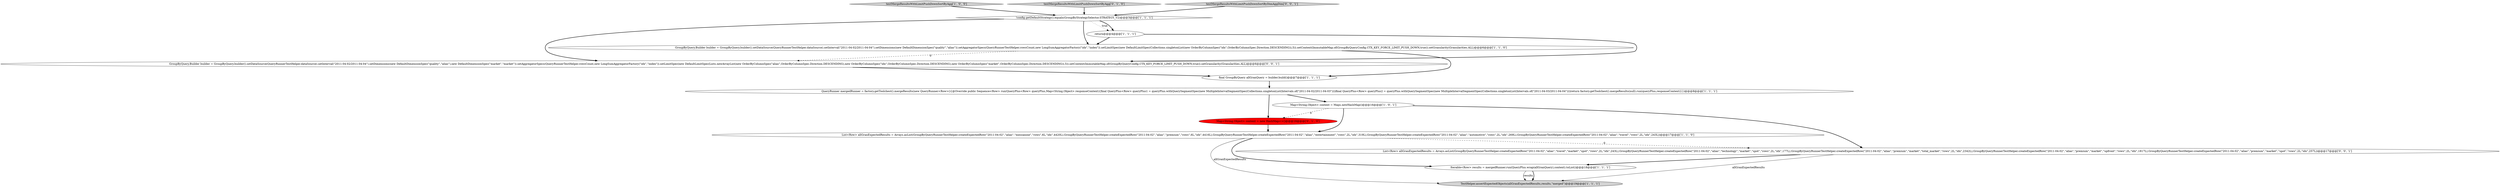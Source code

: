 digraph {
3 [style = filled, label = "GroupByQuery.Builder builder = GroupByQuery.builder().setDataSource(QueryRunnerTestHelper.dataSource).setInterval(\"2011-04-02/2011-04-04\").setDimensions(new DefaultDimensionSpec(\"quality\",\"alias\")).setAggregatorSpecs(QueryRunnerTestHelper.rowsCount,new LongSumAggregatorFactory(\"idx\",\"index\")).setLimitSpec(new DefaultLimitSpec(Collections.singletonList(new OrderByColumnSpec(\"idx\",OrderByColumnSpec.Direction.DESCENDING)),5)).setContext(ImmutableMap.of(GroupByQueryConfig.CTX_KEY_FORCE_LIMIT_PUSH_DOWN,true)).setGranularity(Granularities.ALL)@@@6@@@['1', '1', '0']", fillcolor = white, shape = ellipse image = "AAA0AAABBB1BBB"];
13 [style = filled, label = "GroupByQuery.Builder builder = GroupByQuery.builder().setDataSource(QueryRunnerTestHelper.dataSource).setInterval(\"2011-04-02/2011-04-04\").setDimensions(new DefaultDimensionSpec(\"quality\",\"alias\"),new DefaultDimensionSpec(\"market\",\"market\")).setAggregatorSpecs(QueryRunnerTestHelper.rowsCount,new LongSumAggregatorFactory(\"idx\",\"index\")).setLimitSpec(new DefaultLimitSpec(Lists.newArrayList(new OrderByColumnSpec(\"alias\",OrderByColumnSpec.Direction.DESCENDING),new OrderByColumnSpec(\"idx\",OrderByColumnSpec.Direction.DESCENDING),new OrderByColumnSpec(\"market\",OrderByColumnSpec.Direction.DESCENDING)),5)).setContext(ImmutableMap.of(GroupByQueryConfig.CTX_KEY_FORCE_LIMIT_PUSH_DOWN,true)).setGranularity(Granularities.ALL)@@@6@@@['0', '0', '1']", fillcolor = white, shape = ellipse image = "AAA0AAABBB3BBB"];
2 [style = filled, label = "Iterable<Row> results = mergedRunner.run(QueryPlus.wrap(allGranQuery),context).toList()@@@18@@@['1', '1', '1']", fillcolor = white, shape = ellipse image = "AAA0AAABBB1BBB"];
5 [style = filled, label = "return@@@4@@@['1', '1', '1']", fillcolor = white, shape = ellipse image = "AAA0AAABBB1BBB"];
7 [style = filled, label = "testMergeResultsWithLimitPushDownSortByAgg['1', '0', '0']", fillcolor = lightgray, shape = diamond image = "AAA0AAABBB1BBB"];
10 [style = filled, label = "testMergeResultsWithLimitPushDownSortByAgg['0', '1', '0']", fillcolor = lightgray, shape = diamond image = "AAA0AAABBB2BBB"];
9 [style = filled, label = "List<Row> allGranExpectedResults = Arrays.asList(GroupByQueryRunnerTestHelper.createExpectedRow(\"2011-04-02\",\"alias\",\"mezzanine\",\"rows\",6L,\"idx\",4420L),GroupByQueryRunnerTestHelper.createExpectedRow(\"2011-04-02\",\"alias\",\"premium\",\"rows\",6L,\"idx\",4416L),GroupByQueryRunnerTestHelper.createExpectedRow(\"2011-04-02\",\"alias\",\"entertainment\",\"rows\",2L,\"idx\",319L),GroupByQueryRunnerTestHelper.createExpectedRow(\"2011-04-02\",\"alias\",\"automotive\",\"rows\",2L,\"idx\",269L),GroupByQueryRunnerTestHelper.createExpectedRow(\"2011-04-02\",\"alias\",\"travel\",\"rows\",2L,\"idx\",243L))@@@17@@@['1', '1', '0']", fillcolor = white, shape = ellipse image = "AAA0AAABBB1BBB"];
14 [style = filled, label = "List<Row> allGranExpectedResults = Arrays.asList(GroupByQueryRunnerTestHelper.createExpectedRow(\"2011-04-02\",\"alias\",\"travel\",\"market\",\"spot\",\"rows\",2L,\"idx\",243L),GroupByQueryRunnerTestHelper.createExpectedRow(\"2011-04-02\",\"alias\",\"technology\",\"market\",\"spot\",\"rows\",2L,\"idx\",177L),GroupByQueryRunnerTestHelper.createExpectedRow(\"2011-04-02\",\"alias\",\"premium\",\"market\",\"total_market\",\"rows\",2L,\"idx\",2342L),GroupByQueryRunnerTestHelper.createExpectedRow(\"2011-04-02\",\"alias\",\"premium\",\"market\",\"upfront\",\"rows\",2L,\"idx\",1817L),GroupByQueryRunnerTestHelper.createExpectedRow(\"2011-04-02\",\"alias\",\"premium\",\"market\",\"spot\",\"rows\",2L,\"idx\",257L))@@@17@@@['0', '0', '1']", fillcolor = white, shape = ellipse image = "AAA0AAABBB3BBB"];
1 [style = filled, label = "final GroupByQuery allGranQuery = builder.build()@@@7@@@['1', '1', '1']", fillcolor = white, shape = ellipse image = "AAA0AAABBB1BBB"];
6 [style = filled, label = "TestHelper.assertExpectedObjects(allGranExpectedResults,results,\"merged\")@@@19@@@['1', '1', '1']", fillcolor = lightgray, shape = ellipse image = "AAA0AAABBB1BBB"];
4 [style = filled, label = "QueryRunner mergedRunner = factory.getToolchest().mergeResults(new QueryRunner<Row>(){@Override public Sequence<Row> run(QueryPlus<Row> queryPlus,Map<String,Object> responseContext){final QueryPlus<Row> queryPlus1 = queryPlus.withQuerySegmentSpec(new MultipleIntervalSegmentSpec(Collections.singletonList(Intervals.of(\"2011-04-02/2011-04-03\"))))final QueryPlus<Row> queryPlus2 = queryPlus.withQuerySegmentSpec(new MultipleIntervalSegmentSpec(Collections.singletonList(Intervals.of(\"2011-04-03/2011-04-04\"))))return factory.getToolchest().mergeResults(null).run(queryPlus,responseContext)}})@@@8@@@['1', '1', '1']", fillcolor = white, shape = ellipse image = "AAA0AAABBB1BBB"];
8 [style = filled, label = "Map<String,Object> context = Maps.newHashMap()@@@16@@@['1', '0', '1']", fillcolor = white, shape = ellipse image = "AAA0AAABBB1BBB"];
11 [style = filled, label = "Map<String,Object> context = new HashMap<>()@@@16@@@['0', '1', '0']", fillcolor = red, shape = ellipse image = "AAA1AAABBB2BBB"];
12 [style = filled, label = "testMergeResultsWithLimitPushDownSortByDimAggDim['0', '0', '1']", fillcolor = lightgray, shape = diamond image = "AAA0AAABBB3BBB"];
0 [style = filled, label = "!config.getDefaultStrategy().equals(GroupByStrategySelector.STRATEGY_V2)@@@3@@@['1', '1', '1']", fillcolor = white, shape = diamond image = "AAA0AAABBB1BBB"];
0->3 [style = bold, label=""];
5->3 [style = bold, label=""];
1->4 [style = bold, label=""];
0->5 [style = dotted, label="true"];
0->13 [style = bold, label=""];
3->1 [style = bold, label=""];
9->2 [style = bold, label=""];
2->6 [style = bold, label=""];
14->6 [style = solid, label="allGranExpectedResults"];
8->14 [style = bold, label=""];
7->0 [style = bold, label=""];
11->9 [style = bold, label=""];
3->13 [style = dashed, label="0"];
12->0 [style = bold, label=""];
13->1 [style = bold, label=""];
9->14 [style = dashed, label="0"];
2->6 [style = solid, label="results"];
5->13 [style = bold, label=""];
10->0 [style = bold, label=""];
8->9 [style = bold, label=""];
4->8 [style = bold, label=""];
9->6 [style = solid, label="allGranExpectedResults"];
14->2 [style = bold, label=""];
8->11 [style = dashed, label="0"];
4->11 [style = bold, label=""];
0->5 [style = bold, label=""];
}
